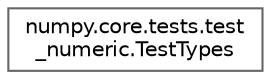 digraph "Graphical Class Hierarchy"
{
 // LATEX_PDF_SIZE
  bgcolor="transparent";
  edge [fontname=Helvetica,fontsize=10,labelfontname=Helvetica,labelfontsize=10];
  node [fontname=Helvetica,fontsize=10,shape=box,height=0.2,width=0.4];
  rankdir="LR";
  Node0 [id="Node000000",label="numpy.core.tests.test\l_numeric.TestTypes",height=0.2,width=0.4,color="grey40", fillcolor="white", style="filled",URL="$df/d1f/classnumpy_1_1core_1_1tests_1_1test__numeric_1_1TestTypes.html",tooltip=" "];
}
